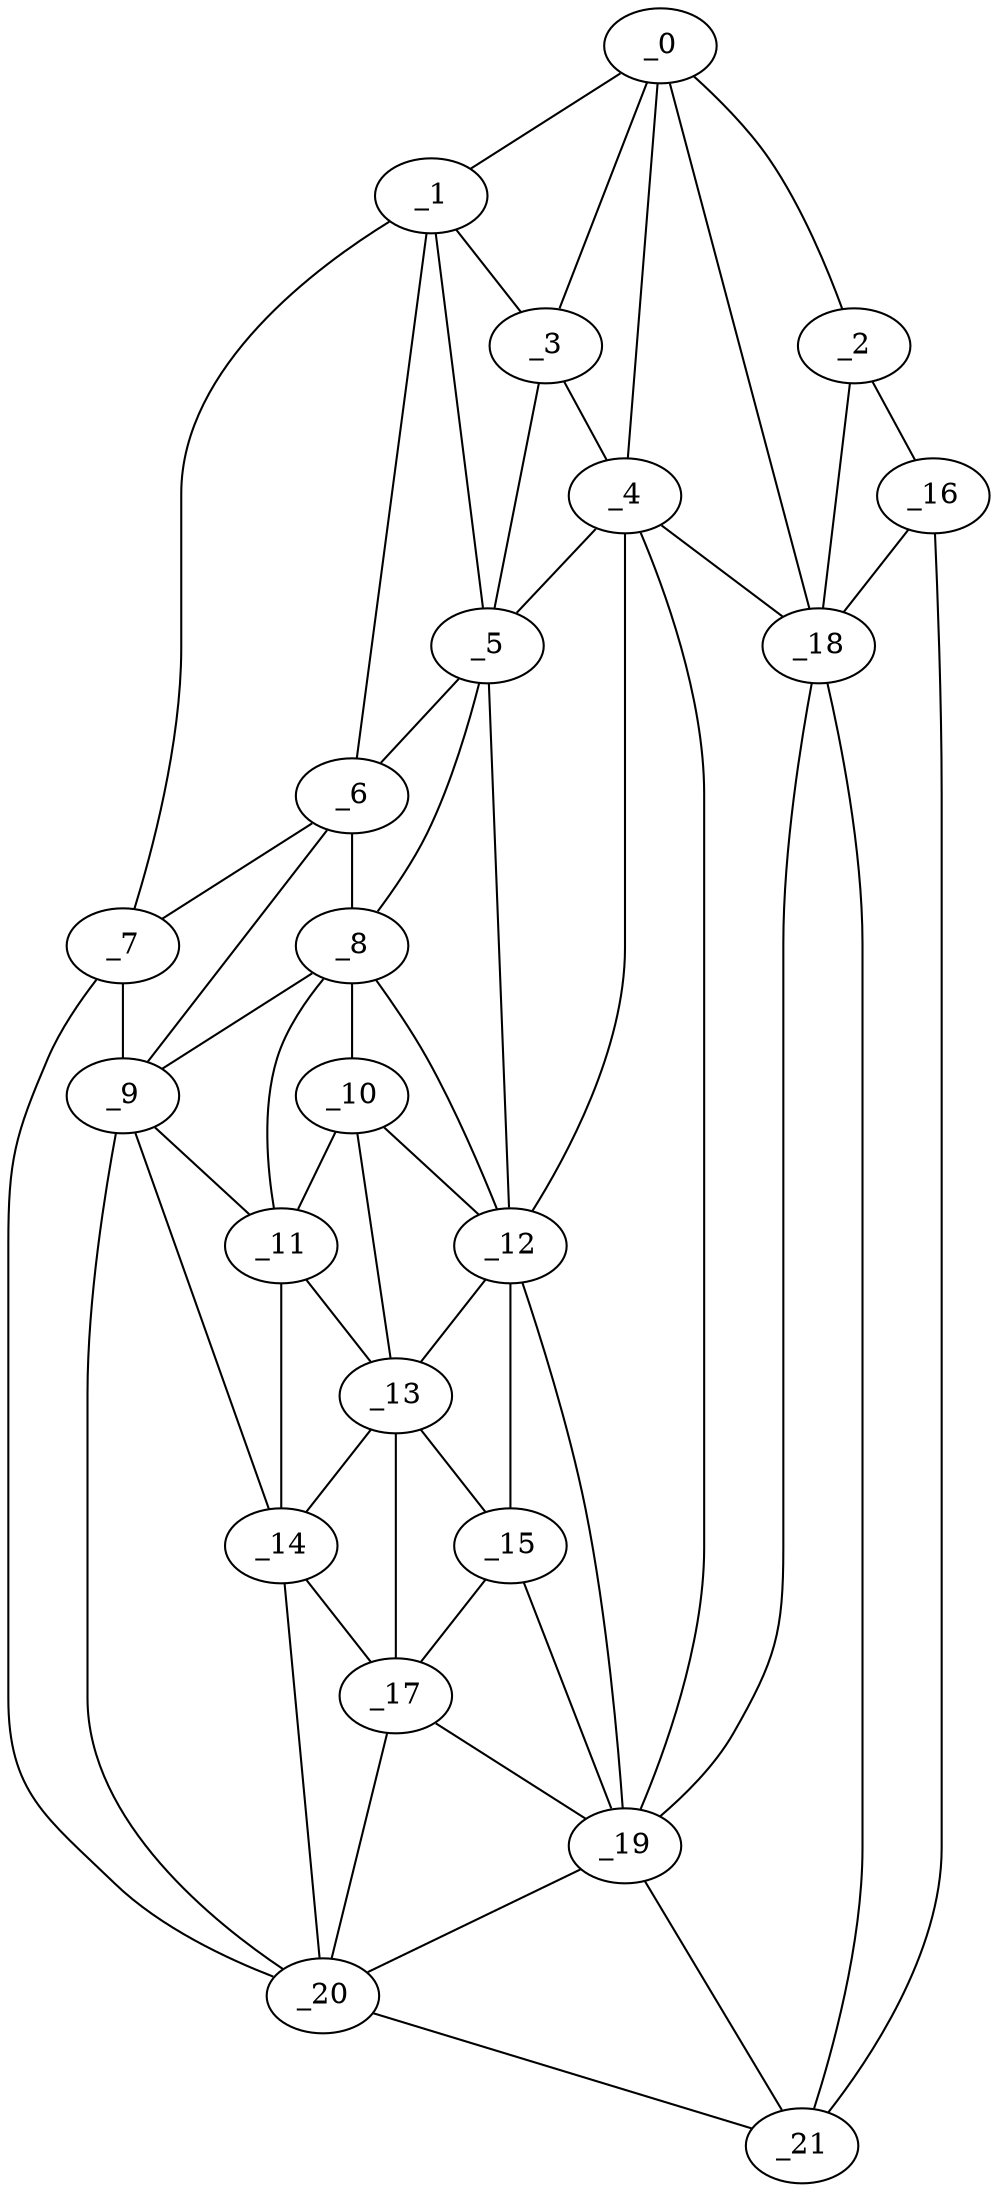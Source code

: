 graph "obj5__70.gxl" {
	_0	 [x=37,
		y=48];
	_1	 [x=38,
		y=113];
	_0 -- _1	 [valence=1];
	_2	 [x=43,
		y=27];
	_0 -- _2	 [valence=1];
	_3	 [x=47,
		y=72];
	_0 -- _3	 [valence=2];
	_4	 [x=52,
		y=73];
	_0 -- _4	 [valence=2];
	_18	 [x=93,
		y=48];
	_0 -- _18	 [valence=2];
	_1 -- _3	 [valence=2];
	_5	 [x=54,
		y=80];
	_1 -- _5	 [valence=2];
	_6	 [x=54,
		y=109];
	_1 -- _6	 [valence=1];
	_7	 [x=64,
		y=117];
	_1 -- _7	 [valence=1];
	_16	 [x=88,
		y=27];
	_2 -- _16	 [valence=1];
	_2 -- _18	 [valence=1];
	_3 -- _4	 [valence=2];
	_3 -- _5	 [valence=2];
	_4 -- _5	 [valence=1];
	_12	 [x=71,
		y=88];
	_4 -- _12	 [valence=2];
	_4 -- _18	 [valence=1];
	_19	 [x=93,
		y=59];
	_4 -- _19	 [valence=2];
	_5 -- _6	 [valence=2];
	_8	 [x=65,
		y=100];
	_5 -- _8	 [valence=2];
	_5 -- _12	 [valence=1];
	_6 -- _7	 [valence=2];
	_6 -- _8	 [valence=2];
	_9	 [x=69,
		y=112];
	_6 -- _9	 [valence=2];
	_7 -- _9	 [valence=1];
	_20	 [x=93,
		y=119];
	_7 -- _20	 [valence=1];
	_8 -- _9	 [valence=2];
	_10	 [x=70,
		y=95];
	_8 -- _10	 [valence=2];
	_11	 [x=70,
		y=102];
	_8 -- _11	 [valence=2];
	_8 -- _12	 [valence=2];
	_9 -- _11	 [valence=2];
	_14	 [x=86,
		y=110];
	_9 -- _14	 [valence=1];
	_9 -- _20	 [valence=2];
	_10 -- _11	 [valence=2];
	_10 -- _12	 [valence=2];
	_13	 [x=86,
		y=98];
	_10 -- _13	 [valence=2];
	_11 -- _13	 [valence=1];
	_11 -- _14	 [valence=2];
	_12 -- _13	 [valence=2];
	_15	 [x=87,
		y=86];
	_12 -- _15	 [valence=2];
	_12 -- _19	 [valence=2];
	_13 -- _14	 [valence=2];
	_13 -- _15	 [valence=1];
	_17	 [x=92,
		y=112];
	_13 -- _17	 [valence=2];
	_14 -- _17	 [valence=2];
	_14 -- _20	 [valence=2];
	_15 -- _17	 [valence=1];
	_15 -- _19	 [valence=2];
	_16 -- _18	 [valence=2];
	_21	 [x=94,
		y=39];
	_16 -- _21	 [valence=1];
	_17 -- _19	 [valence=2];
	_17 -- _20	 [valence=2];
	_18 -- _19	 [valence=2];
	_18 -- _21	 [valence=2];
	_19 -- _20	 [valence=2];
	_19 -- _21	 [valence=1];
	_20 -- _21	 [valence=1];
}
